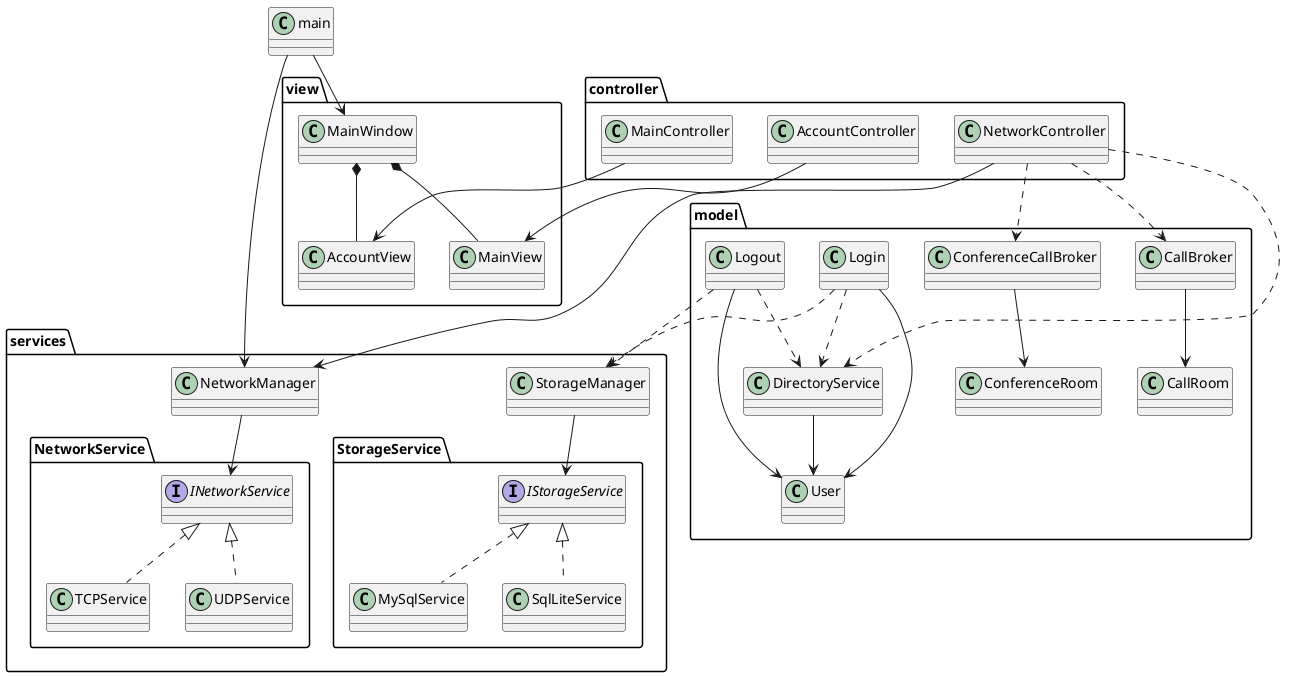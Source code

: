 @startuml

class main
package "controller" {
    class AccountController
    class MainController
    class NetworkController
}
package "view" {
    class MainWindow
    class MainView
    class AccountView
}

package "services"
{
    class NetworkManager
    package "NetworkService" {
        interface INetworkService
        class TCPService
        class UDPService
    }
    class StorageManager
    package "StorageService" {
        interface IStorageService
        class MySqlService
        class SqlLiteService
    }
}

package "model"
{
    class CallRoom
    class CallBroker
    class ConferenceRoom
    class ConferenceCallBroker
    class DirectoryService
    class Login
    class Logout
    class User
}

INetworkService <|.. TCPService
INetworkService <|.. UDPService
NetworkManager --> INetworkService

IStorageService <|.. MySqlService
IStorageService <|.. SqlLiteService
StorageManager --> IStorageService
Login ..> StorageManager
Logout ..> StorageManager

AccountController --> MainView
MainController --> AccountView
NetworkController --> NetworkManager
NetworkController ..> DirectoryService
NetworkController ..> CallBroker
NetworkController ..> ConferenceCallBroker

MainWindow *-- MainView
MainWindow *-- AccountView

main --> MainWindow
main --> NetworkManager

Login --> User
Login ..> DirectoryService
Logout --> User
Logout ..> DirectoryService
DirectoryService --> User
ConferenceCallBroker --> ConferenceRoom
CallBroker --> CallRoom

@enduml
